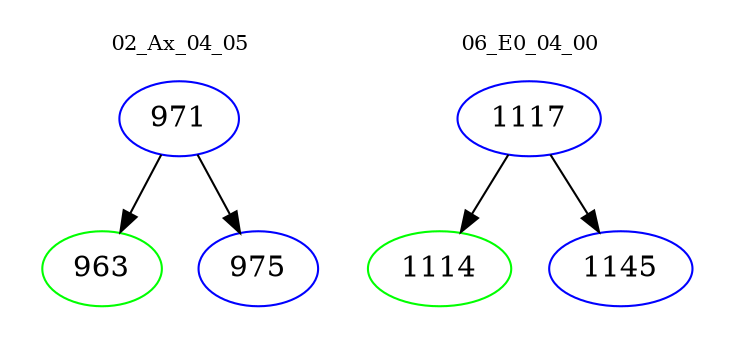 digraph{
subgraph cluster_0 {
color = white
label = "02_Ax_04_05";
fontsize=10;
T0_971 [label="971", color="blue"]
T0_971 -> T0_963 [color="black"]
T0_963 [label="963", color="green"]
T0_971 -> T0_975 [color="black"]
T0_975 [label="975", color="blue"]
}
subgraph cluster_1 {
color = white
label = "06_E0_04_00";
fontsize=10;
T1_1117 [label="1117", color="blue"]
T1_1117 -> T1_1114 [color="black"]
T1_1114 [label="1114", color="green"]
T1_1117 -> T1_1145 [color="black"]
T1_1145 [label="1145", color="blue"]
}
}
